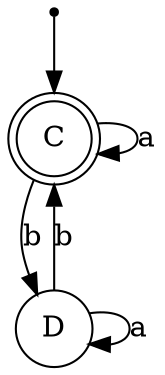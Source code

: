 digraph finite_state_machine {
    node [shape = point ]; Ci;
    node [shape = doublecircle]; C;

    node [shape = circle];
    Ci -> C;
    C -> D [ label = "b" ];
    D -> C [ label = "b" ];
    C -> C [ label = "a" ];
    D -> D  [ label = "a" ];
}
